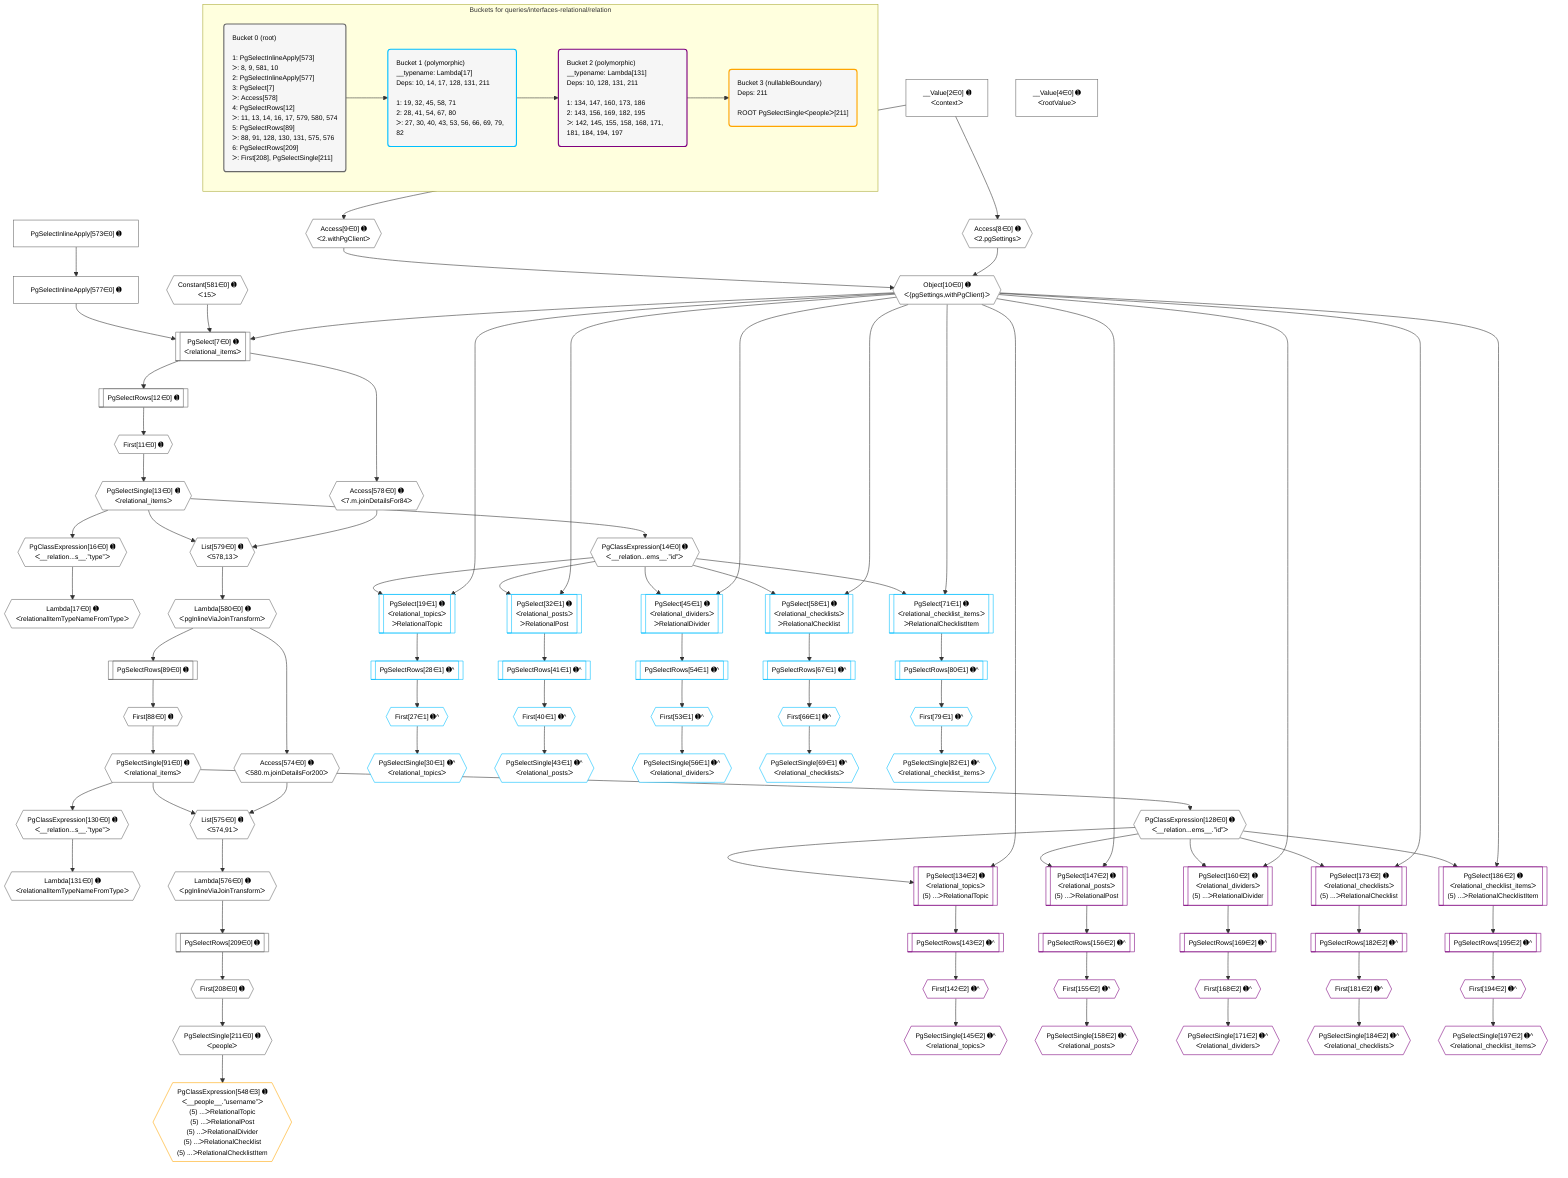 %%{init: {'themeVariables': { 'fontSize': '12px'}}}%%
graph TD
    classDef path fill:#eee,stroke:#000,color:#000
    classDef plan fill:#fff,stroke-width:1px,color:#000
    classDef itemplan fill:#fff,stroke-width:2px,color:#000
    classDef unbatchedplan fill:#dff,stroke-width:1px,color:#000
    classDef sideeffectplan fill:#fcc,stroke-width:2px,color:#000
    classDef bucket fill:#f6f6f6,color:#000,stroke-width:2px,text-align:left

    subgraph "Buckets for queries/interfaces-relational/relation"
    Bucket0("Bucket 0 (root)<br /><br />1: PgSelectInlineApply[573]<br />ᐳ: 8, 9, 581, 10<br />2: PgSelectInlineApply[577]<br />3: PgSelect[7]<br />ᐳ: Access[578]<br />4: PgSelectRows[12]<br />ᐳ: 11, 13, 14, 16, 17, 579, 580, 574<br />5: PgSelectRows[89]<br />ᐳ: 88, 91, 128, 130, 131, 575, 576<br />6: PgSelectRows[209]<br />ᐳ: First[208], PgSelectSingle[211]"):::bucket
    Bucket1("Bucket 1 (polymorphic)<br />__typename: Lambda[17]<br />Deps: 10, 14, 17, 128, 131, 211<br /><br />1: 19, 32, 45, 58, 71<br />2: 28, 41, 54, 67, 80<br />ᐳ: 27, 30, 40, 43, 53, 56, 66, 69, 79, 82"):::bucket
    Bucket2("Bucket 2 (polymorphic)<br />__typename: Lambda[131]<br />Deps: 10, 128, 131, 211<br /><br />1: 134, 147, 160, 173, 186<br />2: 143, 156, 169, 182, 195<br />ᐳ: 142, 145, 155, 158, 168, 171, 181, 184, 194, 197"):::bucket
    Bucket3("Bucket 3 (nullableBoundary)<br />Deps: 211<br /><br />ROOT PgSelectSingleᐸpeopleᐳ[211]"):::bucket
    end
    Bucket0 --> Bucket1
    Bucket1 --> Bucket2
    Bucket2 --> Bucket3

    %% plan dependencies
    PgSelect7[["PgSelect[7∈0] ➊<br />ᐸrelational_itemsᐳ"]]:::plan
    Object10{{"Object[10∈0] ➊<br />ᐸ{pgSettings,withPgClient}ᐳ"}}:::plan
    Constant581{{"Constant[581∈0] ➊<br />ᐸ15ᐳ"}}:::plan
    PgSelectInlineApply577["PgSelectInlineApply[577∈0] ➊"]:::plan
    Object10 & Constant581 & PgSelectInlineApply577 --> PgSelect7
    Access8{{"Access[8∈0] ➊<br />ᐸ2.pgSettingsᐳ"}}:::plan
    Access9{{"Access[9∈0] ➊<br />ᐸ2.withPgClientᐳ"}}:::plan
    Access8 & Access9 --> Object10
    List575{{"List[575∈0] ➊<br />ᐸ574,91ᐳ"}}:::plan
    Access574{{"Access[574∈0] ➊<br />ᐸ580.m.joinDetailsFor200ᐳ"}}:::plan
    PgSelectSingle91{{"PgSelectSingle[91∈0] ➊<br />ᐸrelational_itemsᐳ"}}:::plan
    Access574 & PgSelectSingle91 --> List575
    List579{{"List[579∈0] ➊<br />ᐸ578,13ᐳ"}}:::plan
    Access578{{"Access[578∈0] ➊<br />ᐸ7.m.joinDetailsFor84ᐳ"}}:::plan
    PgSelectSingle13{{"PgSelectSingle[13∈0] ➊<br />ᐸrelational_itemsᐳ"}}:::plan
    Access578 & PgSelectSingle13 --> List579
    __Value2["__Value[2∈0] ➊<br />ᐸcontextᐳ"]:::plan
    __Value2 --> Access8
    __Value2 --> Access9
    First11{{"First[11∈0] ➊"}}:::plan
    PgSelectRows12[["PgSelectRows[12∈0] ➊"]]:::plan
    PgSelectRows12 --> First11
    PgSelect7 --> PgSelectRows12
    First11 --> PgSelectSingle13
    PgClassExpression14{{"PgClassExpression[14∈0] ➊<br />ᐸ__relation...ems__.”id”ᐳ"}}:::plan
    PgSelectSingle13 --> PgClassExpression14
    PgClassExpression16{{"PgClassExpression[16∈0] ➊<br />ᐸ__relation...s__.”type”ᐳ"}}:::plan
    PgSelectSingle13 --> PgClassExpression16
    Lambda17{{"Lambda[17∈0] ➊<br />ᐸrelationalItemTypeNameFromTypeᐳ"}}:::plan
    PgClassExpression16 --> Lambda17
    First88{{"First[88∈0] ➊"}}:::plan
    PgSelectRows89[["PgSelectRows[89∈0] ➊"]]:::plan
    PgSelectRows89 --> First88
    Lambda580{{"Lambda[580∈0] ➊<br />ᐸpgInlineViaJoinTransformᐳ"}}:::plan
    Lambda580 --> PgSelectRows89
    First88 --> PgSelectSingle91
    PgClassExpression128{{"PgClassExpression[128∈0] ➊<br />ᐸ__relation...ems__.”id”ᐳ"}}:::plan
    PgSelectSingle91 --> PgClassExpression128
    PgClassExpression130{{"PgClassExpression[130∈0] ➊<br />ᐸ__relation...s__.”type”ᐳ"}}:::plan
    PgSelectSingle91 --> PgClassExpression130
    Lambda131{{"Lambda[131∈0] ➊<br />ᐸrelationalItemTypeNameFromTypeᐳ"}}:::plan
    PgClassExpression130 --> Lambda131
    First208{{"First[208∈0] ➊"}}:::plan
    PgSelectRows209[["PgSelectRows[209∈0] ➊"]]:::plan
    PgSelectRows209 --> First208
    Lambda576{{"Lambda[576∈0] ➊<br />ᐸpgInlineViaJoinTransformᐳ"}}:::plan
    Lambda576 --> PgSelectRows209
    PgSelectSingle211{{"PgSelectSingle[211∈0] ➊<br />ᐸpeopleᐳ"}}:::plan
    First208 --> PgSelectSingle211
    Lambda580 --> Access574
    List575 --> Lambda576
    PgSelectInlineApply573["PgSelectInlineApply[573∈0] ➊"]:::plan
    PgSelectInlineApply573 --> PgSelectInlineApply577
    PgSelect7 --> Access578
    List579 --> Lambda580
    __Value4["__Value[4∈0] ➊<br />ᐸrootValueᐳ"]:::plan
    PgSelect19[["PgSelect[19∈1] ➊<br />ᐸrelational_topicsᐳ<br />ᐳRelationalTopic"]]:::plan
    Object10 & PgClassExpression14 --> PgSelect19
    PgSelect32[["PgSelect[32∈1] ➊<br />ᐸrelational_postsᐳ<br />ᐳRelationalPost"]]:::plan
    Object10 & PgClassExpression14 --> PgSelect32
    PgSelect45[["PgSelect[45∈1] ➊<br />ᐸrelational_dividersᐳ<br />ᐳRelationalDivider"]]:::plan
    Object10 & PgClassExpression14 --> PgSelect45
    PgSelect58[["PgSelect[58∈1] ➊<br />ᐸrelational_checklistsᐳ<br />ᐳRelationalChecklist"]]:::plan
    Object10 & PgClassExpression14 --> PgSelect58
    PgSelect71[["PgSelect[71∈1] ➊<br />ᐸrelational_checklist_itemsᐳ<br />ᐳRelationalChecklistItem"]]:::plan
    Object10 & PgClassExpression14 --> PgSelect71
    First27{{"First[27∈1] ➊^"}}:::plan
    PgSelectRows28[["PgSelectRows[28∈1] ➊^"]]:::plan
    PgSelectRows28 --> First27
    PgSelect19 --> PgSelectRows28
    PgSelectSingle30{{"PgSelectSingle[30∈1] ➊^<br />ᐸrelational_topicsᐳ"}}:::plan
    First27 --> PgSelectSingle30
    First40{{"First[40∈1] ➊^"}}:::plan
    PgSelectRows41[["PgSelectRows[41∈1] ➊^"]]:::plan
    PgSelectRows41 --> First40
    PgSelect32 --> PgSelectRows41
    PgSelectSingle43{{"PgSelectSingle[43∈1] ➊^<br />ᐸrelational_postsᐳ"}}:::plan
    First40 --> PgSelectSingle43
    First53{{"First[53∈1] ➊^"}}:::plan
    PgSelectRows54[["PgSelectRows[54∈1] ➊^"]]:::plan
    PgSelectRows54 --> First53
    PgSelect45 --> PgSelectRows54
    PgSelectSingle56{{"PgSelectSingle[56∈1] ➊^<br />ᐸrelational_dividersᐳ"}}:::plan
    First53 --> PgSelectSingle56
    First66{{"First[66∈1] ➊^"}}:::plan
    PgSelectRows67[["PgSelectRows[67∈1] ➊^"]]:::plan
    PgSelectRows67 --> First66
    PgSelect58 --> PgSelectRows67
    PgSelectSingle69{{"PgSelectSingle[69∈1] ➊^<br />ᐸrelational_checklistsᐳ"}}:::plan
    First66 --> PgSelectSingle69
    First79{{"First[79∈1] ➊^"}}:::plan
    PgSelectRows80[["PgSelectRows[80∈1] ➊^"]]:::plan
    PgSelectRows80 --> First79
    PgSelect71 --> PgSelectRows80
    PgSelectSingle82{{"PgSelectSingle[82∈1] ➊^<br />ᐸrelational_checklist_itemsᐳ"}}:::plan
    First79 --> PgSelectSingle82
    PgSelect134[["PgSelect[134∈2] ➊<br />ᐸrelational_topicsᐳ<br />(5) ...ᐳRelationalTopic"]]:::plan
    Object10 & PgClassExpression128 --> PgSelect134
    PgSelect147[["PgSelect[147∈2] ➊<br />ᐸrelational_postsᐳ<br />(5) ...ᐳRelationalPost"]]:::plan
    Object10 & PgClassExpression128 --> PgSelect147
    PgSelect160[["PgSelect[160∈2] ➊<br />ᐸrelational_dividersᐳ<br />(5) ...ᐳRelationalDivider"]]:::plan
    Object10 & PgClassExpression128 --> PgSelect160
    PgSelect173[["PgSelect[173∈2] ➊<br />ᐸrelational_checklistsᐳ<br />(5) ...ᐳRelationalChecklist"]]:::plan
    Object10 & PgClassExpression128 --> PgSelect173
    PgSelect186[["PgSelect[186∈2] ➊<br />ᐸrelational_checklist_itemsᐳ<br />(5) ...ᐳRelationalChecklistItem"]]:::plan
    Object10 & PgClassExpression128 --> PgSelect186
    First142{{"First[142∈2] ➊^"}}:::plan
    PgSelectRows143[["PgSelectRows[143∈2] ➊^"]]:::plan
    PgSelectRows143 --> First142
    PgSelect134 --> PgSelectRows143
    PgSelectSingle145{{"PgSelectSingle[145∈2] ➊^<br />ᐸrelational_topicsᐳ"}}:::plan
    First142 --> PgSelectSingle145
    First155{{"First[155∈2] ➊^"}}:::plan
    PgSelectRows156[["PgSelectRows[156∈2] ➊^"]]:::plan
    PgSelectRows156 --> First155
    PgSelect147 --> PgSelectRows156
    PgSelectSingle158{{"PgSelectSingle[158∈2] ➊^<br />ᐸrelational_postsᐳ"}}:::plan
    First155 --> PgSelectSingle158
    First168{{"First[168∈2] ➊^"}}:::plan
    PgSelectRows169[["PgSelectRows[169∈2] ➊^"]]:::plan
    PgSelectRows169 --> First168
    PgSelect160 --> PgSelectRows169
    PgSelectSingle171{{"PgSelectSingle[171∈2] ➊^<br />ᐸrelational_dividersᐳ"}}:::plan
    First168 --> PgSelectSingle171
    First181{{"First[181∈2] ➊^"}}:::plan
    PgSelectRows182[["PgSelectRows[182∈2] ➊^"]]:::plan
    PgSelectRows182 --> First181
    PgSelect173 --> PgSelectRows182
    PgSelectSingle184{{"PgSelectSingle[184∈2] ➊^<br />ᐸrelational_checklistsᐳ"}}:::plan
    First181 --> PgSelectSingle184
    First194{{"First[194∈2] ➊^"}}:::plan
    PgSelectRows195[["PgSelectRows[195∈2] ➊^"]]:::plan
    PgSelectRows195 --> First194
    PgSelect186 --> PgSelectRows195
    PgSelectSingle197{{"PgSelectSingle[197∈2] ➊^<br />ᐸrelational_checklist_itemsᐳ"}}:::plan
    First194 --> PgSelectSingle197
    PgClassExpression548{{"PgClassExpression[548∈3] ➊<br />ᐸ__people__.”username”ᐳ<br />(5) ...ᐳRelationalTopic<br />(5) ...ᐳRelationalPost<br />(5) ...ᐳRelationalDivider<br />(5) ...ᐳRelationalChecklist<br />(5) ...ᐳRelationalChecklistItem"}}:::plan
    PgSelectSingle211 --> PgClassExpression548

    %% define steps
    classDef bucket0 stroke:#696969
    class Bucket0,__Value2,__Value4,PgSelect7,Access8,Access9,Object10,First11,PgSelectRows12,PgSelectSingle13,PgClassExpression14,PgClassExpression16,Lambda17,First88,PgSelectRows89,PgSelectSingle91,PgClassExpression128,PgClassExpression130,Lambda131,First208,PgSelectRows209,PgSelectSingle211,PgSelectInlineApply573,Access574,List575,Lambda576,PgSelectInlineApply577,Access578,List579,Lambda580,Constant581 bucket0
    classDef bucket1 stroke:#00bfff
    class Bucket1,PgSelect19,First27,PgSelectRows28,PgSelectSingle30,PgSelect32,First40,PgSelectRows41,PgSelectSingle43,PgSelect45,First53,PgSelectRows54,PgSelectSingle56,PgSelect58,First66,PgSelectRows67,PgSelectSingle69,PgSelect71,First79,PgSelectRows80,PgSelectSingle82 bucket1
    classDef bucket2 stroke:#7f007f
    class Bucket2,PgSelect134,First142,PgSelectRows143,PgSelectSingle145,PgSelect147,First155,PgSelectRows156,PgSelectSingle158,PgSelect160,First168,PgSelectRows169,PgSelectSingle171,PgSelect173,First181,PgSelectRows182,PgSelectSingle184,PgSelect186,First194,PgSelectRows195,PgSelectSingle197 bucket2
    classDef bucket3 stroke:#ffa500
    class Bucket3,PgClassExpression548 bucket3